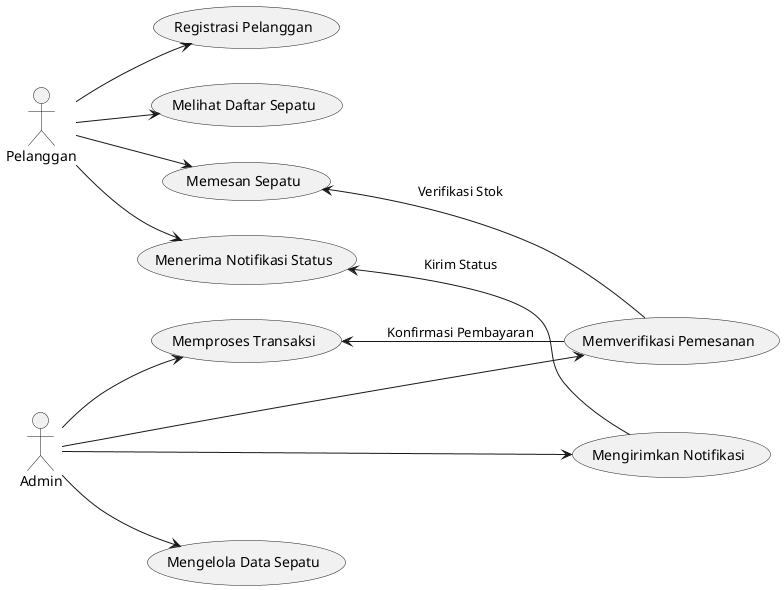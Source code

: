 @startuml
left to right direction
actor Pelanggan
actor Admin

usecase "Registrasi Pelanggan" as UC1
usecase "Melihat Daftar Sepatu" as UC2
usecase "Memesan Sepatu" as UC3
usecase "Menerima Notifikasi Status" as UC4
usecase "Mengelola Data Sepatu" as UC5
usecase "Memverifikasi Pemesanan" as UC6
usecase "Memproses Transaksi" as UC7
usecase "Mengirimkan Notifikasi" as UC8

Pelanggan --> UC1
Pelanggan --> UC2
Pelanggan --> UC3
Pelanggan --> UC4

Admin --> UC5
Admin --> UC6
Admin --> UC7
Admin --> UC8

UC3 <-- UC6 : "Verifikasi Stok"
UC7 <-- UC6 : "Konfirmasi Pembayaran"
UC4 <-- UC8 : "Kirim Status"
@enduml
